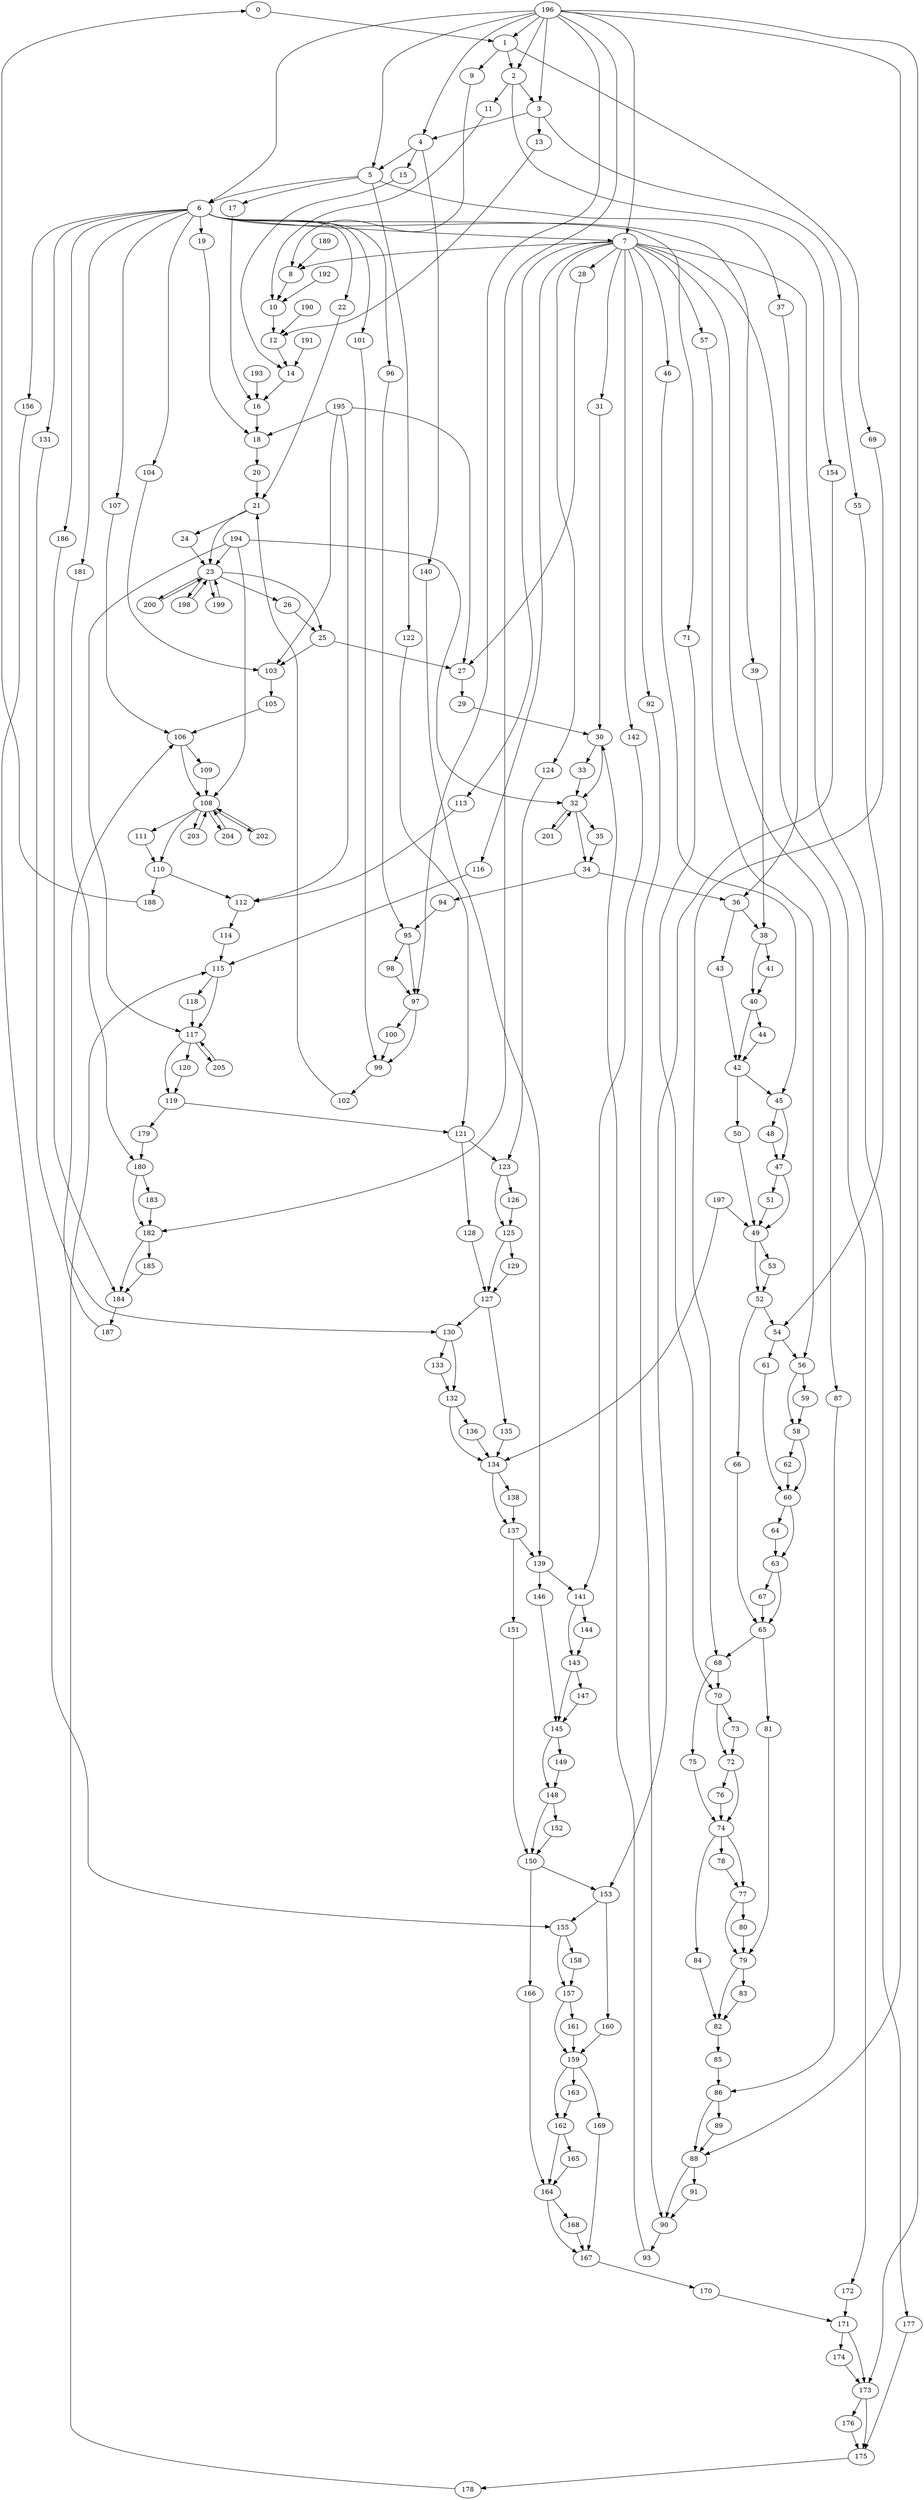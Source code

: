 strict digraph  {
0 [block=0, function=0, label=0, text="[external]", type=0];
1 [block=0, full_text="%x1.addr = alloca double*, align 8", function=0, label=1, text=alloca, type=0];
2 [block=0, full_text="%x2.addr = alloca double*, align 8", function=0, label=2, text=alloca, type=0];
3 [block=0, full_text="%y_1.addr = alloca double*, align 8", function=0, label=3, text=alloca, type=0];
4 [block=0, full_text="%y_2.addr = alloca double*, align 8", function=0, label=4, text=alloca, type=0];
5 [block=0, full_text="%A.addr = alloca [120 x double]*, align 8", function=0, label=5, text=alloca, type=0];
6 [block=0, full_text="%i = alloca i32, align 4", function=0, label=6, text=alloca, type=0];
7 [block=0, full_text="%j = alloca i32, align 4", function=0, label=7, text=alloca, type=0];
8 [block=0, full_text="store double* %x1, double** %x1.addr, align 8", function=0, label=8, text=store, type=0];
9 [block=0, full_text="double** %x1.addr", function=0, label=9, text="double**", type=1];
10 [block=0, full_text="store double* %x2, double** %x2.addr, align 8", function=0, label=10, text=store, type=0];
11 [block=0, full_text="double** %x2.addr", function=0, label=11, text="double**", type=1];
12 [block=0, full_text="store double* %y_1, double** %y_1.addr, align 8", function=0, label=12, text=store, type=0];
13 [block=0, full_text="double** %y_1.addr", function=0, label=13, text="double**", type=1];
14 [block=0, full_text="store double* %y_2, double** %y_2.addr, align 8", function=0, label=14, text=store, type=0];
15 [block=0, full_text="double** %y_2.addr", function=0, label=15, text="double**", type=1];
16 [block=0, full_text="store [120 x double]* %A, [120 x double]** %A.addr, align 8", function=0, label=16, text=store, type=0];
17 [block=0, full_text="[120 x double]** %A.addr", function=0, label=17, text="[120 x double]**", type=1];
18 [block=0, full_text="store i32 0, i32* %i, align 4", function=0, label=18, text=store, type=0];
19 [block=0, full_text="i32* %i", function=0, label=19, text="i32*", type=1];
20 [block=0, full_text="br label %for.cond", function=0, label=20, text=br, type=0];
21 [block=1, full_text="%0 = load i32, i32* %i, align 4", function=0, label=21, text=load, type=0];
22 [block=1, full_text="i32* %i", function=0, label=22, text="i32*", type=1];
23 [block=1, full_text="%cmp = icmp slt i32 %0, 120", function=0, label=23, text=icmp, type=0];
24 [block=1, full_text="i32 %0", function=0, label=24, text=i32, type=1];
25 [block=1, full_text="br i1 %cmp, label %for.body, label %for.end12", function=0, label=25, text=br, type=0];
26 [block=1, full_text="i1 %cmp", function=0, label=26, text=i1, type=1];
27 [block=2, full_text="store i32 0, i32* %j, align 4", function=0, label=27, text=store, type=0];
28 [block=2, full_text="i32* %j", function=0, label=28, text="i32*", type=1];
29 [block=2, full_text="br label %for.cond1", function=0, label=29, text=br, type=0];
30 [block=3, full_text="%1 = load i32, i32* %j, align 4", function=0, label=30, text=load, type=0];
31 [block=3, full_text="i32* %j", function=0, label=31, text="i32*", type=1];
32 [block=3, full_text="%cmp2 = icmp slt i32 %1, 120", function=0, label=32, text=icmp, type=0];
33 [block=3, full_text="i32 %1", function=0, label=33, text=i32, type=1];
34 [block=3, full_text="br i1 %cmp2, label %for.body3, label %for.end", function=0, label=34, text=br, type=0];
35 [block=3, full_text="i1 %cmp2", function=0, label=35, text=i1, type=1];
36 [block=4, full_text="%2 = load [120 x double]*, [120 x double]** %A.addr, align 8", function=0, label=36, text=load, type=0];
37 [block=4, full_text="[120 x double]** %A.addr", function=0, label=37, text="[120 x double]**", type=1];
38 [block=4, full_text="%3 = load i32, i32* %i, align 4", function=0, label=38, text=load, type=0];
39 [block=4, full_text="i32* %i", function=0, label=39, text="i32*", type=1];
40 [block=4, full_text="%idxprom = sext i32 %3 to i64", function=0, label=40, text=sext, type=0];
41 [block=4, full_text="i32 %3", function=0, label=41, text=i32, type=1];
42 [block=4, full_text="%arrayidx = getelementptr inbounds [120 x double], [120 x double]* %2, i64 %idxprom", function=0, label=42, text=getelementptr, type=0];
43 [block=4, full_text="[120 x double]* %2", function=0, label=43, text="[120 x double]*", type=1];
44 [block=4, full_text="i64 %idxprom", function=0, label=44, text=i64, type=1];
45 [block=4, full_text="%4 = load i32, i32* %j, align 4", function=0, label=45, text=load, type=0];
46 [block=4, full_text="i32* %j", function=0, label=46, text="i32*", type=1];
47 [block=4, full_text="%idxprom4 = sext i32 %4 to i64", function=0, label=47, text=sext, type=0];
48 [block=4, full_text="i32 %4", function=0, label=48, text=i32, type=1];
49 [block=4, full_text="%arrayidx5 = getelementptr inbounds [120 x double], [120 x double]* %arrayidx, i64 0, i64 %idxprom4", function=0, label=49, text=getelementptr, type=0];
50 [block=4, full_text="[120 x double]* %arrayidx", function=0, label=50, text="[120 x double]*", type=1];
51 [block=4, full_text="i64 %idxprom4", function=0, label=51, text=i64, type=1];
52 [block=4, full_text="%5 = load double, double* %arrayidx5, align 8", function=0, label=52, text=load, type=0];
53 [block=4, full_text="double* %arrayidx5", function=0, label=53, text="double*", type=1];
54 [block=4, full_text="%6 = load double*, double** %y_1.addr, align 8", function=0, label=54, text=load, type=0];
55 [block=4, full_text="double** %y_1.addr", function=0, label=55, text="double**", type=1];
56 [block=4, full_text="%7 = load i32, i32* %j, align 4", function=0, label=56, text=load, type=0];
57 [block=4, full_text="i32* %j", function=0, label=57, text="i32*", type=1];
58 [block=4, full_text="%idxprom6 = sext i32 %7 to i64", function=0, label=58, text=sext, type=0];
59 [block=4, full_text="i32 %7", function=0, label=59, text=i32, type=1];
60 [block=4, full_text="%arrayidx7 = getelementptr inbounds double, double* %6, i64 %idxprom6", function=0, label=60, text=getelementptr, type=0];
61 [block=4, full_text="double* %6", function=0, label=61, text="double*", type=1];
62 [block=4, full_text="i64 %idxprom6", function=0, label=62, text=i64, type=1];
63 [block=4, full_text="%8 = load double, double* %arrayidx7, align 8", function=0, label=63, text=load, type=0];
64 [block=4, full_text="double* %arrayidx7", function=0, label=64, text="double*", type=1];
65 [block=4, full_text="%mul = fmul double %5, %8", function=0, label=65, text=fmul, type=0];
66 [block=4, full_text="double %5", function=0, label=66, text=double, type=1];
67 [block=4, full_text="double %8", function=0, label=67, text=double, type=1];
68 [block=4, full_text="%9 = load double*, double** %x1.addr, align 8", function=0, label=68, text=load, type=0];
69 [block=4, full_text="double** %x1.addr", function=0, label=69, text="double**", type=1];
70 [block=4, full_text="%10 = load i32, i32* %i, align 4", function=0, label=70, text=load, type=0];
71 [block=4, full_text="i32* %i", function=0, label=71, text="i32*", type=1];
72 [block=4, full_text="%idxprom8 = sext i32 %10 to i64", function=0, label=72, text=sext, type=0];
73 [block=4, full_text="i32 %10", function=0, label=73, text=i32, type=1];
74 [block=4, full_text="%arrayidx9 = getelementptr inbounds double, double* %9, i64 %idxprom8", function=0, label=74, text=getelementptr, type=0];
75 [block=4, full_text="double* %9", function=0, label=75, text="double*", type=1];
76 [block=4, full_text="i64 %idxprom8", function=0, label=76, text=i64, type=1];
77 [block=4, full_text="%11 = load double, double* %arrayidx9, align 8", function=0, label=77, text=load, type=0];
78 [block=4, full_text="double* %arrayidx9", function=0, label=78, text="double*", type=1];
79 [block=4, full_text="%add = fadd double %11, %mul", function=0, label=79, text=fadd, type=0];
80 [block=4, full_text="double %11", function=0, label=80, text=double, type=1];
81 [block=4, full_text="double %mul", function=0, label=81, text=double, type=1];
82 [block=4, full_text="store double %add, double* %arrayidx9, align 8", function=0, label=82, text=store, type=0];
83 [block=4, full_text="double %add", function=0, label=83, text=double, type=1];
84 [block=4, full_text="double* %arrayidx9", function=0, label=84, text="double*", type=1];
85 [block=4, full_text="br label %for.inc", function=0, label=85, text=br, type=0];
86 [block=5, full_text="%12 = load i32, i32* %j, align 4", function=0, label=86, text=load, type=0];
87 [block=5, full_text="i32* %j", function=0, label=87, text="i32*", type=1];
88 [block=5, full_text="%inc = add nsw i32 %12, 1", function=0, label=88, text=add, type=0];
89 [block=5, full_text="i32 %12", function=0, label=89, text=i32, type=1];
90 [block=5, full_text="store i32 %inc, i32* %j, align 4", function=0, label=90, text=store, type=0];
91 [block=5, full_text="i32 %inc", function=0, label=91, text=i32, type=1];
92 [block=5, full_text="i32* %j", function=0, label=92, text="i32*", type=1];
93 [block=5, full_text="br label %for.cond1, !llvm.loop !2", function=0, label=93, text=br, type=0];
94 [block=6, full_text="br label %for.inc10", function=0, label=94, text=br, type=0];
95 [block=7, full_text="%13 = load i32, i32* %i, align 4", function=0, label=95, text=load, type=0];
96 [block=7, full_text="i32* %i", function=0, label=96, text="i32*", type=1];
97 [block=7, full_text="%inc11 = add nsw i32 %13, 1", function=0, label=97, text=add, type=0];
98 [block=7, full_text="i32 %13", function=0, label=98, text=i32, type=1];
99 [block=7, full_text="store i32 %inc11, i32* %i, align 4", function=0, label=99, text=store, type=0];
100 [block=7, full_text="i32 %inc11", function=0, label=100, text=i32, type=1];
101 [block=7, full_text="i32* %i", function=0, label=101, text="i32*", type=1];
102 [block=7, full_text="br label %for.cond, !llvm.loop !4", function=0, label=102, text=br, type=0];
103 [block=8, full_text="store i32 0, i32* %i, align 4", function=0, label=103, text=store, type=0];
104 [block=8, full_text="i32* %i", function=0, label=104, text="i32*", type=1];
105 [block=8, full_text="br label %for.cond13", function=0, label=105, text=br, type=0];
106 [block=9, full_text="%14 = load i32, i32* %i, align 4", function=0, label=106, text=load, type=0];
107 [block=9, full_text="i32* %i", function=0, label=107, text="i32*", type=1];
108 [block=9, full_text="%cmp14 = icmp slt i32 %14, 120", function=0, label=108, text=icmp, type=0];
109 [block=9, full_text="i32 %14", function=0, label=109, text=i32, type=1];
110 [block=9, full_text="br i1 %cmp14, label %for.body15, label %for.end34", function=0, label=110, text=br, type=0];
111 [block=9, full_text="i1 %cmp14", function=0, label=111, text=i1, type=1];
112 [block=10, full_text="store i32 0, i32* %j, align 4", function=0, label=112, text=store, type=0];
113 [block=10, full_text="i32* %j", function=0, label=113, text="i32*", type=1];
114 [block=10, full_text="br label %for.cond16", function=0, label=114, text=br, type=0];
115 [block=11, full_text="%15 = load i32, i32* %j, align 4", function=0, label=115, text=load, type=0];
116 [block=11, full_text="i32* %j", function=0, label=116, text="i32*", type=1];
117 [block=11, full_text="%cmp17 = icmp slt i32 %15, 120", function=0, label=117, text=icmp, type=0];
118 [block=11, full_text="i32 %15", function=0, label=118, text=i32, type=1];
119 [block=11, full_text="br i1 %cmp17, label %for.body18, label %for.end31", function=0, label=119, text=br, type=0];
120 [block=11, full_text="i1 %cmp17", function=0, label=120, text=i1, type=1];
121 [block=12, full_text="%16 = load [120 x double]*, [120 x double]** %A.addr, align 8", function=0, label=121, text=load, type=0];
122 [block=12, full_text="[120 x double]** %A.addr", function=0, label=122, text="[120 x double]**", type=1];
123 [block=12, full_text="%17 = load i32, i32* %j, align 4", function=0, label=123, text=load, type=0];
124 [block=12, full_text="i32* %j", function=0, label=124, text="i32*", type=1];
125 [block=12, full_text="%idxprom19 = sext i32 %17 to i64", function=0, label=125, text=sext, type=0];
126 [block=12, full_text="i32 %17", function=0, label=126, text=i32, type=1];
127 [block=12, full_text="%arrayidx20 = getelementptr inbounds [120 x double], [120 x double]* %16, i64 %idxprom19", function=0, label=127, text=getelementptr, type=0];
128 [block=12, full_text="[120 x double]* %16", function=0, label=128, text="[120 x double]*", type=1];
129 [block=12, full_text="i64 %idxprom19", function=0, label=129, text=i64, type=1];
130 [block=12, full_text="%18 = load i32, i32* %i, align 4", function=0, label=130, text=load, type=0];
131 [block=12, full_text="i32* %i", function=0, label=131, text="i32*", type=1];
132 [block=12, full_text="%idxprom21 = sext i32 %18 to i64", function=0, label=132, text=sext, type=0];
133 [block=12, full_text="i32 %18", function=0, label=133, text=i32, type=1];
134 [block=12, full_text="%arrayidx22 = getelementptr inbounds [120 x double], [120 x double]* %arrayidx20, i64 0, i64 %idxprom21", function=0, label=134, text=getelementptr, type=0];
135 [block=12, full_text="[120 x double]* %arrayidx20", function=0, label=135, text="[120 x double]*", type=1];
136 [block=12, full_text="i64 %idxprom21", function=0, label=136, text=i64, type=1];
137 [block=12, full_text="%19 = load double, double* %arrayidx22, align 8", function=0, label=137, text=load, type=0];
138 [block=12, full_text="double* %arrayidx22", function=0, label=138, text="double*", type=1];
139 [block=12, full_text="%20 = load double*, double** %y_2.addr, align 8", function=0, label=139, text=load, type=0];
140 [block=12, full_text="double** %y_2.addr", function=0, label=140, text="double**", type=1];
141 [block=12, full_text="%21 = load i32, i32* %j, align 4", function=0, label=141, text=load, type=0];
142 [block=12, full_text="i32* %j", function=0, label=142, text="i32*", type=1];
143 [block=12, full_text="%idxprom23 = sext i32 %21 to i64", function=0, label=143, text=sext, type=0];
144 [block=12, full_text="i32 %21", function=0, label=144, text=i32, type=1];
145 [block=12, full_text="%arrayidx24 = getelementptr inbounds double, double* %20, i64 %idxprom23", function=0, label=145, text=getelementptr, type=0];
146 [block=12, full_text="double* %20", function=0, label=146, text="double*", type=1];
147 [block=12, full_text="i64 %idxprom23", function=0, label=147, text=i64, type=1];
148 [block=12, full_text="%22 = load double, double* %arrayidx24, align 8", function=0, label=148, text=load, type=0];
149 [block=12, full_text="double* %arrayidx24", function=0, label=149, text="double*", type=1];
150 [block=12, full_text="%mul25 = fmul double %19, %22", function=0, label=150, text=fmul, type=0];
151 [block=12, full_text="double %19", function=0, label=151, text=double, type=1];
152 [block=12, full_text="double %22", function=0, label=152, text=double, type=1];
153 [block=12, full_text="%23 = load double*, double** %x2.addr, align 8", function=0, label=153, text=load, type=0];
154 [block=12, full_text="double** %x2.addr", function=0, label=154, text="double**", type=1];
155 [block=12, full_text="%24 = load i32, i32* %i, align 4", function=0, label=155, text=load, type=0];
156 [block=12, full_text="i32* %i", function=0, label=156, text="i32*", type=1];
157 [block=12, full_text="%idxprom26 = sext i32 %24 to i64", function=0, label=157, text=sext, type=0];
158 [block=12, full_text="i32 %24", function=0, label=158, text=i32, type=1];
159 [block=12, full_text="%arrayidx27 = getelementptr inbounds double, double* %23, i64 %idxprom26", function=0, label=159, text=getelementptr, type=0];
160 [block=12, full_text="double* %23", function=0, label=160, text="double*", type=1];
161 [block=12, full_text="i64 %idxprom26", function=0, label=161, text=i64, type=1];
162 [block=12, full_text="%25 = load double, double* %arrayidx27, align 8", function=0, label=162, text=load, type=0];
163 [block=12, full_text="double* %arrayidx27", function=0, label=163, text="double*", type=1];
164 [block=12, full_text="%add28 = fadd double %25, %mul25", function=0, label=164, text=fadd, type=0];
165 [block=12, full_text="double %25", function=0, label=165, text=double, type=1];
166 [block=12, full_text="double %mul25", function=0, label=166, text=double, type=1];
167 [block=12, full_text="store double %add28, double* %arrayidx27, align 8", function=0, label=167, text=store, type=0];
168 [block=12, full_text="double %add28", function=0, label=168, text=double, type=1];
169 [block=12, full_text="double* %arrayidx27", function=0, label=169, text="double*", type=1];
170 [block=12, full_text="br label %for.inc29", function=0, label=170, text=br, type=0];
171 [block=13, full_text="%26 = load i32, i32* %j, align 4", function=0, label=171, text=load, type=0];
172 [block=13, full_text="i32* %j", function=0, label=172, text="i32*", type=1];
173 [block=13, full_text="%inc30 = add nsw i32 %26, 1", function=0, label=173, text=add, type=0];
174 [block=13, full_text="i32 %26", function=0, label=174, text=i32, type=1];
175 [block=13, full_text="store i32 %inc30, i32* %j, align 4", function=0, label=175, text=store, type=0];
176 [block=13, full_text="i32 %inc30", function=0, label=176, text=i32, type=1];
177 [block=13, full_text="i32* %j", function=0, label=177, text="i32*", type=1];
178 [block=13, full_text="br label %for.cond16, !llvm.loop !5", function=0, label=178, text=br, type=0];
179 [block=14, full_text="br label %for.inc32", function=0, label=179, text=br, type=0];
180 [block=15, full_text="%27 = load i32, i32* %i, align 4", function=0, label=180, text=load, type=0];
181 [block=15, full_text="i32* %i", function=0, label=181, text="i32*", type=1];
182 [block=15, full_text="%inc33 = add nsw i32 %27, 1", function=0, label=182, text=add, type=0];
183 [block=15, full_text="i32 %27", function=0, label=183, text=i32, type=1];
184 [block=15, full_text="store i32 %inc33, i32* %i, align 4", function=0, label=184, text=store, type=0];
185 [block=15, full_text="i32 %inc33", function=0, label=185, text=i32, type=1];
186 [block=15, full_text="i32* %i", function=0, label=186, text="i32*", type=1];
187 [block=15, full_text="br label %for.cond13, !llvm.loop !6", function=0, label=187, text=br, type=0];
188 [block=16, full_text="ret void", function=0, label=188, text=ret, type=0];
189 [block=17, full_text="double* %x1", function=0, label=189, text="double*", type=1];
190 [block=17, full_text="double* %y_1", function=0, label=190, text="double*", type=1];
191 [block=17, full_text="double* %y_2", function=0, label=191, text="double*", type=1];
192 [block=17, full_text="double* %x2", function=0, label=192, text="double*", type=1];
193 [block=17, full_text="[120 x double]* %A", function=0, label=193, text="[120 x double]*", type=1];
194 [block=17, full_text="i32 120", function=0, label=194, text=i32, type=2];
195 [block=17, full_text="i32 0", function=0, label=195, text=i32, type=2];
196 [block=17, full_text="i32 1", function=0, label=196, text=i32, type=2];
197 [block=17, full_text="i64 0", function=0, label=197, text=i64, type=2];
198 [block=1, full_text="#pragma ACCEL PIPELINE auto{__PIPE__L0}", function=0, label=198, text=PIPELINE, type=3];
199 [block=1, full_text="#pragma ACCEL TILE FACTOR=auto{__TILE__L0}", function=0, label=199, text=TILE, type=3];
200 [block=1, full_text="#pragma ACCEL PARALLEL FACTOR=auto{__PARA__L0}", function=0, label=200, text=PARALLEL, type=3];
201 [block=3, full_text="#pragma ACCEL PARALLEL reduction = x1 FACTOR=auto{__PARA__L2}", function=0, label=201, text=PARALLEL, type=3];
202 [block=9, full_text="#pragma ACCEL PIPELINE auto{__PIPE__L1}", function=0, label=202, text=PIPELINE, type=3];
203 [block=9, full_text="#pragma ACCEL TILE FACTOR=auto{__TILE__L1}", function=0, label=203, text=TILE, type=3];
204 [block=9, full_text="#pragma ACCEL PARALLEL FACTOR=auto{__PARA__L1}", function=0, label=204, text=PARALLEL, type=3];
205 [block=11, full_text="#pragma ACCEL PARALLEL reduction = x2 FACTOR=auto{__PARA__L3}", function=0, label=205, text=PARALLEL, type=3];
0 -> 1  [flow=2, id=0, position=0];
1 -> 2  [flow=0, id=1, position=0];
1 -> 9  [flow=1, id=2, position=0];
1 -> 69  [flow=1, id=3, position=0];
2 -> 3  [flow=0, id=4, position=0];
2 -> 11  [flow=1, id=5, position=0];
2 -> 154  [flow=1, id=6, position=0];
3 -> 4  [flow=0, id=7, position=0];
3 -> 13  [flow=1, id=8, position=0];
3 -> 55  [flow=1, id=9, position=0];
4 -> 5  [flow=0, id=10, position=0];
4 -> 15  [flow=1, id=11, position=0];
4 -> 140  [flow=1, id=12, position=0];
5 -> 6  [flow=0, id=13, position=0];
5 -> 17  [flow=1, id=14, position=0];
5 -> 37  [flow=1, id=15, position=0];
5 -> 122  [flow=1, id=16, position=0];
6 -> 7  [flow=0, id=17, position=0];
6 -> 19  [flow=1, id=18, position=0];
6 -> 22  [flow=1, id=19, position=0];
6 -> 39  [flow=1, id=20, position=0];
6 -> 71  [flow=1, id=21, position=0];
6 -> 96  [flow=1, id=22, position=0];
6 -> 101  [flow=1, id=23, position=0];
6 -> 104  [flow=1, id=24, position=0];
6 -> 107  [flow=1, id=25, position=0];
6 -> 131  [flow=1, id=26, position=0];
6 -> 156  [flow=1, id=27, position=0];
6 -> 181  [flow=1, id=28, position=0];
6 -> 186  [flow=1, id=29, position=0];
7 -> 8  [flow=0, id=30, position=0];
7 -> 28  [flow=1, id=31, position=0];
7 -> 31  [flow=1, id=32, position=0];
7 -> 46  [flow=1, id=33, position=0];
7 -> 57  [flow=1, id=34, position=0];
7 -> 87  [flow=1, id=35, position=0];
7 -> 92  [flow=1, id=36, position=0];
7 -> 113  [flow=1, id=37, position=0];
7 -> 116  [flow=1, id=38, position=0];
7 -> 124  [flow=1, id=39, position=0];
7 -> 142  [flow=1, id=40, position=0];
7 -> 172  [flow=1, id=41, position=0];
7 -> 177  [flow=1, id=42, position=0];
8 -> 10  [flow=0, id=43, position=0];
9 -> 8  [flow=1, id=44, position=1];
10 -> 12  [flow=0, id=45, position=0];
11 -> 10  [flow=1, id=46, position=1];
12 -> 14  [flow=0, id=47, position=0];
13 -> 12  [flow=1, id=48, position=1];
14 -> 16  [flow=0, id=49, position=0];
15 -> 14  [flow=1, id=50, position=1];
16 -> 18  [flow=0, id=51, position=0];
17 -> 16  [flow=1, id=52, position=1];
18 -> 20  [flow=0, id=53, position=0];
19 -> 18  [flow=1, id=54, position=1];
20 -> 21  [flow=0, id=55, position=0];
21 -> 23  [flow=0, id=56, position=0];
21 -> 24  [flow=1, id=57, position=0];
22 -> 21  [flow=1, id=58, position=0];
23 -> 25  [flow=0, id=59, position=0];
23 -> 26  [flow=1, id=60, position=0];
23 -> 198  [flow=3, id=61, position=0];
23 -> 199  [flow=3, id=62, position=2];
23 -> 200  [flow=3, id=63, position=1];
24 -> 23  [flow=1, id=64, position=0];
25 -> 27  [flow=0, id=65, position=0];
25 -> 103  [flow=0, id=66, position=0];
26 -> 25  [flow=1, id=67, position=0];
27 -> 29  [flow=0, id=68, position=0];
28 -> 27  [flow=1, id=69, position=1];
29 -> 30  [flow=0, id=70, position=0];
30 -> 32  [flow=0, id=71, position=0];
30 -> 33  [flow=1, id=72, position=0];
31 -> 30  [flow=1, id=73, position=0];
32 -> 34  [flow=0, id=74, position=0];
32 -> 35  [flow=1, id=75, position=0];
32 -> 201  [flow=3, id=76, position=1];
33 -> 32  [flow=1, id=77, position=0];
34 -> 36  [flow=0, id=78, position=0];
34 -> 94  [flow=0, id=79, position=0];
35 -> 34  [flow=1, id=80, position=0];
36 -> 38  [flow=0, id=81, position=0];
36 -> 43  [flow=1, id=82, position=0];
37 -> 36  [flow=1, id=83, position=0];
38 -> 40  [flow=0, id=84, position=0];
38 -> 41  [flow=1, id=85, position=0];
39 -> 38  [flow=1, id=86, position=0];
40 -> 42  [flow=0, id=87, position=0];
40 -> 44  [flow=1, id=88, position=0];
41 -> 40  [flow=1, id=89, position=0];
42 -> 45  [flow=0, id=90, position=0];
42 -> 50  [flow=1, id=91, position=0];
43 -> 42  [flow=1, id=92, position=0];
44 -> 42  [flow=1, id=93, position=1];
45 -> 47  [flow=0, id=94, position=0];
45 -> 48  [flow=1, id=95, position=0];
46 -> 45  [flow=1, id=96, position=0];
47 -> 49  [flow=0, id=97, position=0];
47 -> 51  [flow=1, id=98, position=0];
48 -> 47  [flow=1, id=99, position=0];
49 -> 52  [flow=0, id=100, position=0];
49 -> 53  [flow=1, id=101, position=0];
50 -> 49  [flow=1, id=102, position=0];
51 -> 49  [flow=1, id=103, position=2];
52 -> 54  [flow=0, id=104, position=0];
52 -> 66  [flow=1, id=105, position=0];
53 -> 52  [flow=1, id=106, position=0];
54 -> 56  [flow=0, id=107, position=0];
54 -> 61  [flow=1, id=108, position=0];
55 -> 54  [flow=1, id=109, position=0];
56 -> 58  [flow=0, id=110, position=0];
56 -> 59  [flow=1, id=111, position=0];
57 -> 56  [flow=1, id=112, position=0];
58 -> 60  [flow=0, id=113, position=0];
58 -> 62  [flow=1, id=114, position=0];
59 -> 58  [flow=1, id=115, position=0];
60 -> 63  [flow=0, id=116, position=0];
60 -> 64  [flow=1, id=117, position=0];
61 -> 60  [flow=1, id=118, position=0];
62 -> 60  [flow=1, id=119, position=1];
63 -> 65  [flow=0, id=120, position=0];
63 -> 67  [flow=1, id=121, position=0];
64 -> 63  [flow=1, id=122, position=0];
65 -> 68  [flow=0, id=123, position=0];
65 -> 81  [flow=1, id=124, position=0];
66 -> 65  [flow=1, id=125, position=0];
67 -> 65  [flow=1, id=126, position=1];
68 -> 70  [flow=0, id=127, position=0];
68 -> 75  [flow=1, id=128, position=0];
69 -> 68  [flow=1, id=129, position=0];
70 -> 72  [flow=0, id=130, position=0];
70 -> 73  [flow=1, id=131, position=0];
71 -> 70  [flow=1, id=132, position=0];
72 -> 74  [flow=0, id=133, position=0];
72 -> 76  [flow=1, id=134, position=0];
73 -> 72  [flow=1, id=135, position=0];
74 -> 77  [flow=0, id=136, position=0];
74 -> 78  [flow=1, id=137, position=0];
74 -> 84  [flow=1, id=138, position=0];
75 -> 74  [flow=1, id=139, position=0];
76 -> 74  [flow=1, id=140, position=1];
77 -> 79  [flow=0, id=141, position=0];
77 -> 80  [flow=1, id=142, position=0];
78 -> 77  [flow=1, id=143, position=0];
79 -> 82  [flow=0, id=144, position=0];
79 -> 83  [flow=1, id=145, position=0];
80 -> 79  [flow=1, id=146, position=0];
81 -> 79  [flow=1, id=147, position=1];
82 -> 85  [flow=0, id=148, position=0];
83 -> 82  [flow=1, id=149, position=0];
84 -> 82  [flow=1, id=150, position=1];
85 -> 86  [flow=0, id=151, position=0];
86 -> 88  [flow=0, id=152, position=0];
86 -> 89  [flow=1, id=153, position=0];
87 -> 86  [flow=1, id=154, position=0];
88 -> 90  [flow=0, id=155, position=0];
88 -> 91  [flow=1, id=156, position=0];
89 -> 88  [flow=1, id=157, position=0];
90 -> 93  [flow=0, id=158, position=0];
91 -> 90  [flow=1, id=159, position=0];
92 -> 90  [flow=1, id=160, position=1];
93 -> 30  [flow=0, id=161, position=0];
94 -> 95  [flow=0, id=162, position=0];
95 -> 97  [flow=0, id=163, position=0];
95 -> 98  [flow=1, id=164, position=0];
96 -> 95  [flow=1, id=165, position=0];
97 -> 99  [flow=0, id=166, position=0];
97 -> 100  [flow=1, id=167, position=0];
98 -> 97  [flow=1, id=168, position=0];
99 -> 102  [flow=0, id=169, position=0];
100 -> 99  [flow=1, id=170, position=0];
101 -> 99  [flow=1, id=171, position=1];
102 -> 21  [flow=0, id=172, position=0];
103 -> 105  [flow=0, id=173, position=0];
104 -> 103  [flow=1, id=174, position=1];
105 -> 106  [flow=0, id=175, position=0];
106 -> 108  [flow=0, id=176, position=0];
106 -> 109  [flow=1, id=177, position=0];
107 -> 106  [flow=1, id=178, position=0];
108 -> 110  [flow=0, id=179, position=0];
108 -> 111  [flow=1, id=180, position=0];
108 -> 202  [flow=3, id=181, position=0];
108 -> 203  [flow=3, id=182, position=2];
108 -> 204  [flow=3, id=183, position=1];
109 -> 108  [flow=1, id=184, position=0];
110 -> 112  [flow=0, id=185, position=0];
110 -> 188  [flow=0, id=186, position=0];
111 -> 110  [flow=1, id=187, position=0];
112 -> 114  [flow=0, id=188, position=0];
113 -> 112  [flow=1, id=189, position=1];
114 -> 115  [flow=0, id=190, position=0];
115 -> 117  [flow=0, id=191, position=0];
115 -> 118  [flow=1, id=192, position=0];
116 -> 115  [flow=1, id=193, position=0];
117 -> 119  [flow=0, id=194, position=0];
117 -> 120  [flow=1, id=195, position=0];
117 -> 205  [flow=3, id=196, position=1];
118 -> 117  [flow=1, id=197, position=0];
119 -> 121  [flow=0, id=198, position=0];
119 -> 179  [flow=0, id=199, position=0];
120 -> 119  [flow=1, id=200, position=0];
121 -> 123  [flow=0, id=201, position=0];
121 -> 128  [flow=1, id=202, position=0];
122 -> 121  [flow=1, id=203, position=0];
123 -> 125  [flow=0, id=204, position=0];
123 -> 126  [flow=1, id=205, position=0];
124 -> 123  [flow=1, id=206, position=0];
125 -> 127  [flow=0, id=207, position=0];
125 -> 129  [flow=1, id=208, position=0];
126 -> 125  [flow=1, id=209, position=0];
127 -> 130  [flow=0, id=210, position=0];
127 -> 135  [flow=1, id=211, position=0];
128 -> 127  [flow=1, id=212, position=0];
129 -> 127  [flow=1, id=213, position=1];
130 -> 132  [flow=0, id=214, position=0];
130 -> 133  [flow=1, id=215, position=0];
131 -> 130  [flow=1, id=216, position=0];
132 -> 134  [flow=0, id=217, position=0];
132 -> 136  [flow=1, id=218, position=0];
133 -> 132  [flow=1, id=219, position=0];
134 -> 137  [flow=0, id=220, position=0];
134 -> 138  [flow=1, id=221, position=0];
135 -> 134  [flow=1, id=222, position=0];
136 -> 134  [flow=1, id=223, position=2];
137 -> 139  [flow=0, id=224, position=0];
137 -> 151  [flow=1, id=225, position=0];
138 -> 137  [flow=1, id=226, position=0];
139 -> 141  [flow=0, id=227, position=0];
139 -> 146  [flow=1, id=228, position=0];
140 -> 139  [flow=1, id=229, position=0];
141 -> 143  [flow=0, id=230, position=0];
141 -> 144  [flow=1, id=231, position=0];
142 -> 141  [flow=1, id=232, position=0];
143 -> 145  [flow=0, id=233, position=0];
143 -> 147  [flow=1, id=234, position=0];
144 -> 143  [flow=1, id=235, position=0];
145 -> 148  [flow=0, id=236, position=0];
145 -> 149  [flow=1, id=237, position=0];
146 -> 145  [flow=1, id=238, position=0];
147 -> 145  [flow=1, id=239, position=1];
148 -> 150  [flow=0, id=240, position=0];
148 -> 152  [flow=1, id=241, position=0];
149 -> 148  [flow=1, id=242, position=0];
150 -> 153  [flow=0, id=243, position=0];
150 -> 166  [flow=1, id=244, position=0];
151 -> 150  [flow=1, id=245, position=0];
152 -> 150  [flow=1, id=246, position=1];
153 -> 155  [flow=0, id=247, position=0];
153 -> 160  [flow=1, id=248, position=0];
154 -> 153  [flow=1, id=249, position=0];
155 -> 157  [flow=0, id=250, position=0];
155 -> 158  [flow=1, id=251, position=0];
156 -> 155  [flow=1, id=252, position=0];
157 -> 159  [flow=0, id=253, position=0];
157 -> 161  [flow=1, id=254, position=0];
158 -> 157  [flow=1, id=255, position=0];
159 -> 162  [flow=0, id=256, position=0];
159 -> 163  [flow=1, id=257, position=0];
159 -> 169  [flow=1, id=258, position=0];
160 -> 159  [flow=1, id=259, position=0];
161 -> 159  [flow=1, id=260, position=1];
162 -> 164  [flow=0, id=261, position=0];
162 -> 165  [flow=1, id=262, position=0];
163 -> 162  [flow=1, id=263, position=0];
164 -> 167  [flow=0, id=264, position=0];
164 -> 168  [flow=1, id=265, position=0];
165 -> 164  [flow=1, id=266, position=0];
166 -> 164  [flow=1, id=267, position=1];
167 -> 170  [flow=0, id=268, position=0];
168 -> 167  [flow=1, id=269, position=0];
169 -> 167  [flow=1, id=270, position=1];
170 -> 171  [flow=0, id=271, position=0];
171 -> 173  [flow=0, id=272, position=0];
171 -> 174  [flow=1, id=273, position=0];
172 -> 171  [flow=1, id=274, position=0];
173 -> 175  [flow=0, id=275, position=0];
173 -> 176  [flow=1, id=276, position=0];
174 -> 173  [flow=1, id=277, position=0];
175 -> 178  [flow=0, id=278, position=0];
176 -> 175  [flow=1, id=279, position=0];
177 -> 175  [flow=1, id=280, position=1];
178 -> 115  [flow=0, id=281, position=0];
179 -> 180  [flow=0, id=282, position=0];
180 -> 182  [flow=0, id=283, position=0];
180 -> 183  [flow=1, id=284, position=0];
181 -> 180  [flow=1, id=285, position=0];
182 -> 184  [flow=0, id=286, position=0];
182 -> 185  [flow=1, id=287, position=0];
183 -> 182  [flow=1, id=288, position=0];
184 -> 187  [flow=0, id=289, position=0];
185 -> 184  [flow=1, id=290, position=0];
186 -> 184  [flow=1, id=291, position=1];
187 -> 106  [flow=0, id=292, position=0];
188 -> 0  [flow=2, id=293, position=0];
189 -> 8  [flow=1, id=294, position=0];
190 -> 12  [flow=1, id=295, position=0];
191 -> 14  [flow=1, id=296, position=0];
192 -> 10  [flow=1, id=297, position=0];
193 -> 16  [flow=1, id=298, position=0];
194 -> 23  [flow=1, id=299, position=1];
194 -> 32  [flow=1, id=300, position=1];
194 -> 108  [flow=1, id=301, position=1];
194 -> 117  [flow=1, id=302, position=1];
195 -> 18  [flow=1, id=303, position=0];
195 -> 27  [flow=1, id=304, position=0];
195 -> 103  [flow=1, id=305, position=0];
195 -> 112  [flow=1, id=306, position=0];
196 -> 1  [flow=1, id=307, position=0];
196 -> 2  [flow=1, id=308, position=0];
196 -> 3  [flow=1, id=309, position=0];
196 -> 4  [flow=1, id=310, position=0];
196 -> 5  [flow=1, id=311, position=0];
196 -> 6  [flow=1, id=312, position=0];
196 -> 7  [flow=1, id=313, position=0];
196 -> 88  [flow=1, id=314, position=1];
196 -> 97  [flow=1, id=315, position=1];
196 -> 173  [flow=1, id=316, position=1];
196 -> 182  [flow=1, id=317, position=1];
197 -> 49  [flow=1, id=318, position=1];
197 -> 134  [flow=1, id=319, position=1];
198 -> 23  [flow=3, id=61, position=0];
199 -> 23  [flow=3, id=62, position=2];
200 -> 23  [flow=3, id=63, position=1];
201 -> 32  [flow=3, id=76, position=1];
202 -> 108  [flow=3, id=181, position=0];
203 -> 108  [flow=3, id=182, position=2];
204 -> 108  [flow=3, id=183, position=1];
205 -> 117  [flow=3, id=196, position=1];
}

